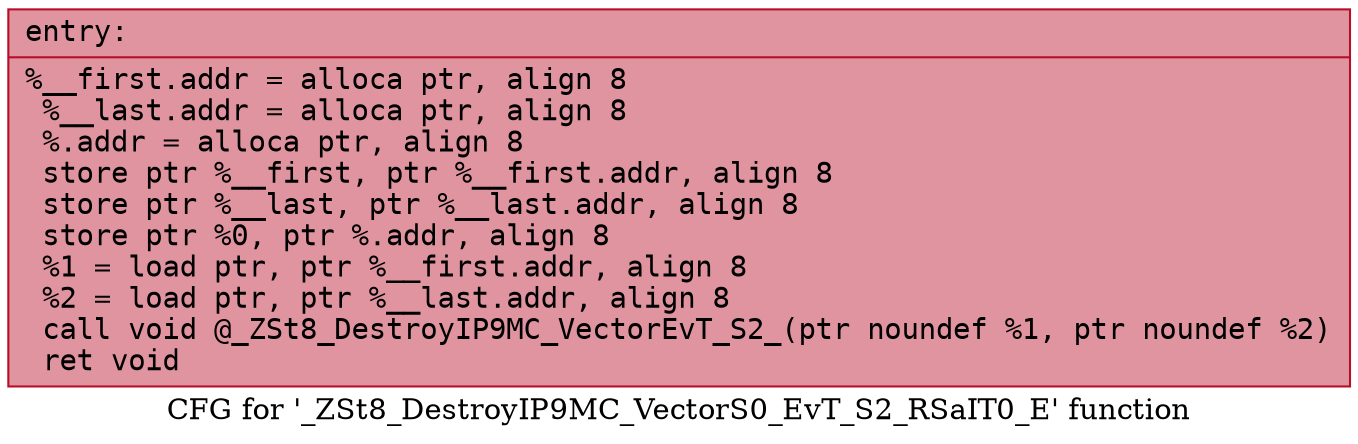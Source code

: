 digraph "CFG for '_ZSt8_DestroyIP9MC_VectorS0_EvT_S2_RSaIT0_E' function" {
	label="CFG for '_ZSt8_DestroyIP9MC_VectorS0_EvT_S2_RSaIT0_E' function";

	Node0x55dab486a270 [shape=record,color="#b70d28ff", style=filled, fillcolor="#b70d2870" fontname="Courier",label="{entry:\l|  %__first.addr = alloca ptr, align 8\l  %__last.addr = alloca ptr, align 8\l  %.addr = alloca ptr, align 8\l  store ptr %__first, ptr %__first.addr, align 8\l  store ptr %__last, ptr %__last.addr, align 8\l  store ptr %0, ptr %.addr, align 8\l  %1 = load ptr, ptr %__first.addr, align 8\l  %2 = load ptr, ptr %__last.addr, align 8\l  call void @_ZSt8_DestroyIP9MC_VectorEvT_S2_(ptr noundef %1, ptr noundef %2)\l  ret void\l}"];
}
